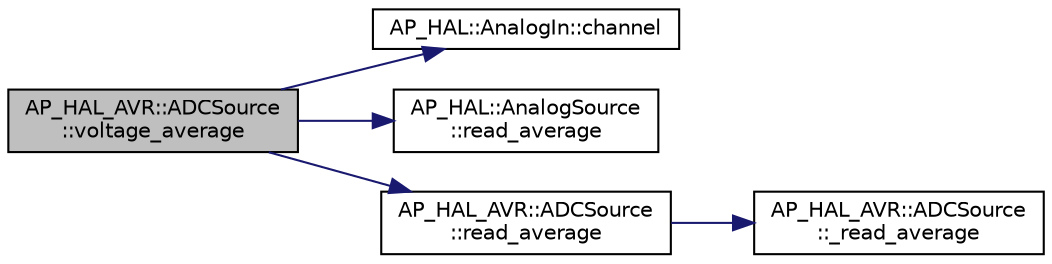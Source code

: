 digraph "AP_HAL_AVR::ADCSource::voltage_average"
{
 // INTERACTIVE_SVG=YES
  edge [fontname="Helvetica",fontsize="10",labelfontname="Helvetica",labelfontsize="10"];
  node [fontname="Helvetica",fontsize="10",shape=record];
  rankdir="LR";
  Node1 [label="AP_HAL_AVR::ADCSource\l::voltage_average",height=0.2,width=0.4,color="black", fillcolor="grey75", style="filled" fontcolor="black"];
  Node1 -> Node2 [color="midnightblue",fontsize="10",style="solid",fontname="Helvetica"];
  Node2 [label="AP_HAL::AnalogIn::channel",height=0.2,width=0.4,color="black", fillcolor="white", style="filled",URL="$classAP__HAL_1_1AnalogIn.html#aa1287db18a7b6b27286091af1f4bd5e5"];
  Node1 -> Node3 [color="midnightblue",fontsize="10",style="solid",fontname="Helvetica"];
  Node3 [label="AP_HAL::AnalogSource\l::read_average",height=0.2,width=0.4,color="black", fillcolor="white", style="filled",URL="$classAP__HAL_1_1AnalogSource.html#a8b89f919163bc024abd8ff889fb3e6f4"];
  Node1 -> Node4 [color="midnightblue",fontsize="10",style="solid",fontname="Helvetica"];
  Node4 [label="AP_HAL_AVR::ADCSource\l::read_average",height=0.2,width=0.4,color="black", fillcolor="white", style="filled",URL="$classAP__HAL__AVR_1_1ADCSource.html#a5c464e61e967c151225a6a6fe6cd942c"];
  Node4 -> Node5 [color="midnightblue",fontsize="10",style="solid",fontname="Helvetica"];
  Node5 [label="AP_HAL_AVR::ADCSource\l::_read_average",height=0.2,width=0.4,color="black", fillcolor="white", style="filled",URL="$classAP__HAL__AVR_1_1ADCSource.html#a557b16b26586c8094d45715bbbbb2675"];
}
